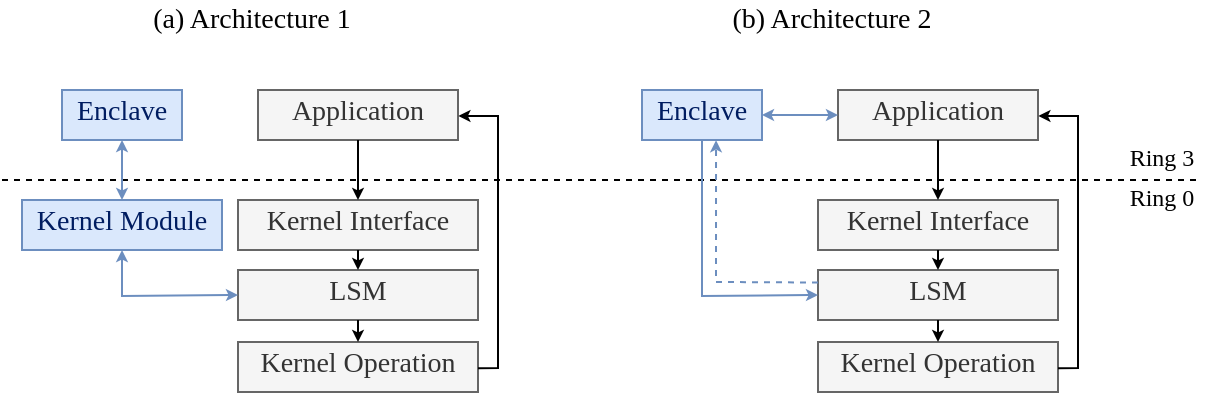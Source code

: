 <mxfile version="13.0.3" type="device"><diagram id="IpD1kZnpUoJtoLjFd5iW" name="Page-1"><mxGraphModel dx="678" dy="500" grid="1" gridSize="10" guides="1" tooltips="1" connect="1" arrows="1" fold="1" page="1" pageScale="1" pageWidth="827" pageHeight="1169" math="0" shadow="0"><root><mxCell id="0"/><mxCell id="1" parent="0"/><mxCell id="NyK8BzgrHjAssunn8SGe-1" value="" style="endArrow=none;dashed=1;html=1;" parent="1" edge="1"><mxGeometry width="50" height="50" relative="1" as="geometry"><mxPoint x="120" y="320" as="sourcePoint"/><mxPoint x="720" y="320" as="targetPoint"/></mxGeometry></mxCell><mxCell id="NyK8BzgrHjAssunn8SGe-3" value="Application" style="rounded=0;whiteSpace=wrap;html=1;fillColor=#f5f5f5;strokeColor=#666666;fontColor=#333333;fontFamily=Linux Libertine O;spacingBottom=4;fontSize=14;" parent="1" vertex="1"><mxGeometry x="248" y="275" width="100" height="25" as="geometry"/></mxCell><mxCell id="NyK8BzgrHjAssunn8SGe-5" value="Kernel Interface" style="rounded=0;whiteSpace=wrap;html=1;fillColor=#f5f5f5;strokeColor=#666666;fontColor=#333333;fontFamily=Linux Libertine O;spacingBottom=4;fontSize=14;" parent="1" vertex="1"><mxGeometry x="238" y="330" width="120" height="25" as="geometry"/></mxCell><mxCell id="NyK8BzgrHjAssunn8SGe-6" value="LSM" style="rounded=0;whiteSpace=wrap;html=1;fillColor=#f5f5f5;strokeColor=#666666;fontColor=#333333;fontFamily=Linux Libertine O;spacingBottom=4;fontSize=14;" parent="1" vertex="1"><mxGeometry x="238" y="365" width="120" height="25" as="geometry"/></mxCell><mxCell id="NyK8BzgrHjAssunn8SGe-7" value="Kernel Operation" style="rounded=0;whiteSpace=wrap;html=1;fillColor=#f5f5f5;strokeColor=#666666;fontColor=#333333;fontFamily=Linux Libertine O;spacingBottom=4;fontSize=14;" parent="1" vertex="1"><mxGeometry x="238" y="401" width="120" height="25" as="geometry"/></mxCell><mxCell id="NyK8BzgrHjAssunn8SGe-8" value="Enclave" style="rounded=0;whiteSpace=wrap;html=1;fillColor=#dae8fc;strokeColor=#6c8ebf;fontFamily=Linux Libertine O;spacingBottom=4;fontSize=14;fontColor=#001D61;" parent="1" vertex="1"><mxGeometry x="150" y="275" width="60" height="25" as="geometry"/></mxCell><mxCell id="NyK8BzgrHjAssunn8SGe-10" value="" style="endArrow=none;startArrow=classic;html=1;exitX=0.5;exitY=0;exitDx=0;exitDy=0;entryX=0.5;entryY=1;entryDx=0;entryDy=0;startSize=3;endFill=0;" parent="1" source="NyK8BzgrHjAssunn8SGe-5" target="NyK8BzgrHjAssunn8SGe-3" edge="1"><mxGeometry width="50" height="50" relative="1" as="geometry"><mxPoint x="218" y="350" as="sourcePoint"/><mxPoint x="268" y="310" as="targetPoint"/></mxGeometry></mxCell><mxCell id="NyK8BzgrHjAssunn8SGe-11" value="" style="endArrow=none;startArrow=classic;html=1;exitX=0.5;exitY=0;exitDx=0;exitDy=0;entryX=0.5;entryY=1;entryDx=0;entryDy=0;startSize=3;endFill=0;" parent="1" source="NyK8BzgrHjAssunn8SGe-6" target="NyK8BzgrHjAssunn8SGe-5" edge="1"><mxGeometry width="50" height="50" relative="1" as="geometry"><mxPoint x="238" y="350" as="sourcePoint"/><mxPoint x="388" y="370" as="targetPoint"/></mxGeometry></mxCell><mxCell id="NyK8BzgrHjAssunn8SGe-14" value="" style="endArrow=none;startArrow=classic;html=1;entryX=0.5;entryY=1;entryDx=0;entryDy=0;exitX=0.5;exitY=0;exitDx=0;exitDy=0;startSize=3;endFill=0;" parent="1" source="NyK8BzgrHjAssunn8SGe-7" target="NyK8BzgrHjAssunn8SGe-6" edge="1"><mxGeometry width="50" height="50" relative="1" as="geometry"><mxPoint x="238" y="350" as="sourcePoint"/><mxPoint x="288" y="300" as="targetPoint"/></mxGeometry></mxCell><mxCell id="NyK8BzgrHjAssunn8SGe-19" value="Ring 3" style="text;html=1;strokeColor=none;fillColor=none;align=center;verticalAlign=middle;whiteSpace=wrap;rounded=0;fontFamily=Linux Libertine O;fontSize=12;spacingBottom=2;" parent="1" vertex="1"><mxGeometry x="680" y="300" width="40" height="20" as="geometry"/></mxCell><mxCell id="NyK8BzgrHjAssunn8SGe-21" value="Ring 0" style="text;html=1;strokeColor=none;fillColor=none;align=center;verticalAlign=middle;whiteSpace=wrap;rounded=0;fontFamily=Linux Libertine O;fontSize=12;spacingBottom=2;" parent="1" vertex="1"><mxGeometry x="680" y="320" width="40" height="20" as="geometry"/></mxCell><mxCell id="q3fIOUDKQQ90eH99WFT_-1" value="Kernel Module" style="rounded=0;whiteSpace=wrap;html=1;fontSize=14;fontFamily=Linux Libertine O;spacingBottom=4;fillColor=#dae8fc;strokeColor=#6c8ebf;fontColor=#001D61;" vertex="1" parent="1"><mxGeometry x="130" y="330" width="100" height="25" as="geometry"/></mxCell><mxCell id="q3fIOUDKQQ90eH99WFT_-2" value="" style="endArrow=classic;html=1;fontFamily=Linux Libertine O;fontSize=12;rounded=0;endSize=3;exitX=1;exitY=0.524;exitDx=0;exitDy=0;exitPerimeter=0;entryX=1.002;entryY=0.52;entryDx=0;entryDy=0;entryPerimeter=0;" edge="1" parent="1" source="NyK8BzgrHjAssunn8SGe-7" target="NyK8BzgrHjAssunn8SGe-3"><mxGeometry width="50" height="50" relative="1" as="geometry"><mxPoint x="378" y="414" as="sourcePoint"/><mxPoint x="358" y="288" as="targetPoint"/><Array as="points"><mxPoint x="368" y="414"/><mxPoint x="368" y="288"/></Array></mxGeometry></mxCell><mxCell id="q3fIOUDKQQ90eH99WFT_-3" value="" style="endArrow=classic;startArrow=classic;html=1;fontFamily=Linux Libertine O;fontSize=14;entryX=0.5;entryY=1;entryDx=0;entryDy=0;exitX=0.5;exitY=0;exitDx=0;exitDy=0;endSize=3;startSize=3;fillColor=#dae8fc;strokeColor=#6c8ebf;" edge="1" parent="1" source="q3fIOUDKQQ90eH99WFT_-1" target="NyK8BzgrHjAssunn8SGe-8"><mxGeometry width="50" height="50" relative="1" as="geometry"><mxPoint x="238" y="370" as="sourcePoint"/><mxPoint x="288" y="320" as="targetPoint"/></mxGeometry></mxCell><mxCell id="q3fIOUDKQQ90eH99WFT_-4" value="" style="endArrow=classic;startArrow=classic;html=1;fontFamily=Linux Libertine O;fontSize=14;exitX=0.5;exitY=1;exitDx=0;exitDy=0;entryX=0;entryY=0.5;entryDx=0;entryDy=0;endSize=3;startSize=3;fillColor=#dae8fc;strokeColor=#6c8ebf;rounded=0;" edge="1" parent="1" source="q3fIOUDKQQ90eH99WFT_-1" target="NyK8BzgrHjAssunn8SGe-6"><mxGeometry width="50" height="50" relative="1" as="geometry"><mxPoint x="238" y="370" as="sourcePoint"/><mxPoint x="288" y="320" as="targetPoint"/><Array as="points"><mxPoint x="180" y="378"/></Array></mxGeometry></mxCell><mxCell id="q3fIOUDKQQ90eH99WFT_-5" value="Application" style="rounded=0;whiteSpace=wrap;html=1;fillColor=#f5f5f5;strokeColor=#666666;fontColor=#333333;fontFamily=Linux Libertine O;spacingBottom=4;fontSize=14;" vertex="1" parent="1"><mxGeometry x="538" y="275" width="100" height="25" as="geometry"/></mxCell><mxCell id="q3fIOUDKQQ90eH99WFT_-6" value="Kernel Interface" style="rounded=0;whiteSpace=wrap;html=1;fillColor=#f5f5f5;strokeColor=#666666;fontColor=#333333;fontFamily=Linux Libertine O;spacingBottom=4;fontSize=14;" vertex="1" parent="1"><mxGeometry x="528" y="330" width="120" height="25" as="geometry"/></mxCell><mxCell id="q3fIOUDKQQ90eH99WFT_-7" value="LSM" style="rounded=0;whiteSpace=wrap;html=1;fillColor=#f5f5f5;strokeColor=#666666;fontColor=#333333;fontFamily=Linux Libertine O;spacingBottom=4;fontSize=14;" vertex="1" parent="1"><mxGeometry x="528" y="365" width="120" height="25" as="geometry"/></mxCell><mxCell id="q3fIOUDKQQ90eH99WFT_-8" value="Kernel Operation" style="rounded=0;whiteSpace=wrap;html=1;fillColor=#f5f5f5;strokeColor=#666666;fontColor=#333333;fontFamily=Linux Libertine O;spacingBottom=4;fontSize=14;" vertex="1" parent="1"><mxGeometry x="528" y="401" width="120" height="25" as="geometry"/></mxCell><mxCell id="q3fIOUDKQQ90eH99WFT_-9" value="Enclave" style="rounded=0;whiteSpace=wrap;html=1;fillColor=#dae8fc;strokeColor=#6c8ebf;fontFamily=Linux Libertine O;spacingBottom=3;fontSize=14;fontColor=#001D61;" vertex="1" parent="1"><mxGeometry x="440" y="275" width="60" height="25" as="geometry"/></mxCell><mxCell id="q3fIOUDKQQ90eH99WFT_-10" value="" style="endArrow=none;startArrow=classic;html=1;exitX=0.5;exitY=0;exitDx=0;exitDy=0;entryX=0.5;entryY=1;entryDx=0;entryDy=0;startSize=3;endFill=0;" edge="1" parent="1" source="q3fIOUDKQQ90eH99WFT_-6" target="q3fIOUDKQQ90eH99WFT_-5"><mxGeometry width="50" height="50" relative="1" as="geometry"><mxPoint x="508" y="350" as="sourcePoint"/><mxPoint x="558" y="310" as="targetPoint"/></mxGeometry></mxCell><mxCell id="q3fIOUDKQQ90eH99WFT_-11" value="" style="endArrow=none;startArrow=classic;html=1;exitX=0.5;exitY=0;exitDx=0;exitDy=0;entryX=0.5;entryY=1;entryDx=0;entryDy=0;startSize=3;endFill=0;" edge="1" parent="1" source="q3fIOUDKQQ90eH99WFT_-7" target="q3fIOUDKQQ90eH99WFT_-6"><mxGeometry width="50" height="50" relative="1" as="geometry"><mxPoint x="528" y="350" as="sourcePoint"/><mxPoint x="678" y="370" as="targetPoint"/></mxGeometry></mxCell><mxCell id="q3fIOUDKQQ90eH99WFT_-12" value="" style="endArrow=none;startArrow=classic;html=1;entryX=0.5;entryY=1;entryDx=0;entryDy=0;exitX=0.5;exitY=0;exitDx=0;exitDy=0;startSize=3;endFill=0;" edge="1" parent="1" source="q3fIOUDKQQ90eH99WFT_-8" target="q3fIOUDKQQ90eH99WFT_-7"><mxGeometry width="50" height="50" relative="1" as="geometry"><mxPoint x="528" y="350" as="sourcePoint"/><mxPoint x="578" y="300" as="targetPoint"/></mxGeometry></mxCell><mxCell id="q3fIOUDKQQ90eH99WFT_-14" value="" style="endArrow=classic;html=1;fontFamily=Linux Libertine O;fontSize=12;rounded=0;endSize=3;exitX=1;exitY=0.524;exitDx=0;exitDy=0;exitPerimeter=0;entryX=1.002;entryY=0.52;entryDx=0;entryDy=0;entryPerimeter=0;" edge="1" parent="1" source="q3fIOUDKQQ90eH99WFT_-8" target="q3fIOUDKQQ90eH99WFT_-5"><mxGeometry width="50" height="50" relative="1" as="geometry"><mxPoint x="668" y="414" as="sourcePoint"/><mxPoint x="648" y="288" as="targetPoint"/><Array as="points"><mxPoint x="658" y="414"/><mxPoint x="658" y="288"/></Array></mxGeometry></mxCell><mxCell id="q3fIOUDKQQ90eH99WFT_-17" value="" style="endArrow=classic;startArrow=classic;html=1;fontFamily=Linux Libertine O;fontSize=14;entryX=0;entryY=0.5;entryDx=0;entryDy=0;exitX=1;exitY=0.5;exitDx=0;exitDy=0;endSize=3;startSize=3;fillColor=#dae8fc;strokeColor=#6c8ebf;" edge="1" parent="1" source="q3fIOUDKQQ90eH99WFT_-9" target="q3fIOUDKQQ90eH99WFT_-5"><mxGeometry width="50" height="50" relative="1" as="geometry"><mxPoint x="470" y="340" as="sourcePoint"/><mxPoint x="520" y="290" as="targetPoint"/></mxGeometry></mxCell><mxCell id="q3fIOUDKQQ90eH99WFT_-18" value="" style="endArrow=classic;html=1;fontFamily=Linux Libertine O;fontSize=14;exitX=0.5;exitY=1;exitDx=0;exitDy=0;entryX=0;entryY=0.5;entryDx=0;entryDy=0;startSize=3;endSize=3;rounded=0;fillColor=#dae8fc;strokeColor=#6c8ebf;" edge="1" parent="1" source="q3fIOUDKQQ90eH99WFT_-9" target="q3fIOUDKQQ90eH99WFT_-7"><mxGeometry width="50" height="50" relative="1" as="geometry"><mxPoint x="470" y="340" as="sourcePoint"/><mxPoint x="520" y="290" as="targetPoint"/><Array as="points"><mxPoint x="470" y="378"/></Array></mxGeometry></mxCell><mxCell id="q3fIOUDKQQ90eH99WFT_-19" value="" style="endArrow=classic;html=1;fontFamily=Linux Libertine O;fontSize=14;exitX=0;exitY=0.25;exitDx=0;exitDy=0;entryX=0.617;entryY=1.004;entryDx=0;entryDy=0;entryPerimeter=0;endSize=3;rounded=0;dashed=1;fillColor=#dae8fc;strokeColor=#6c8ebf;" edge="1" parent="1" source="q3fIOUDKQQ90eH99WFT_-7" target="q3fIOUDKQQ90eH99WFT_-9"><mxGeometry width="50" height="50" relative="1" as="geometry"><mxPoint x="470" y="340" as="sourcePoint"/><mxPoint x="520" y="290" as="targetPoint"/><Array as="points"><mxPoint x="477" y="371"/></Array></mxGeometry></mxCell><mxCell id="q3fIOUDKQQ90eH99WFT_-20" value="(a) Architecture 1" style="text;html=1;strokeColor=none;fillColor=none;align=center;verticalAlign=middle;whiteSpace=wrap;rounded=0;fontFamily=Linux Libertine O;fontSize=14;" vertex="1" parent="1"><mxGeometry x="120" y="230" width="250" height="20" as="geometry"/></mxCell><mxCell id="q3fIOUDKQQ90eH99WFT_-21" value="(b) Architecture 2" style="text;html=1;strokeColor=none;fillColor=none;align=center;verticalAlign=middle;whiteSpace=wrap;rounded=0;fontFamily=Linux Libertine O;fontSize=14;" vertex="1" parent="1"><mxGeometry x="410" y="230" width="250" height="20" as="geometry"/></mxCell></root></mxGraphModel></diagram></mxfile>